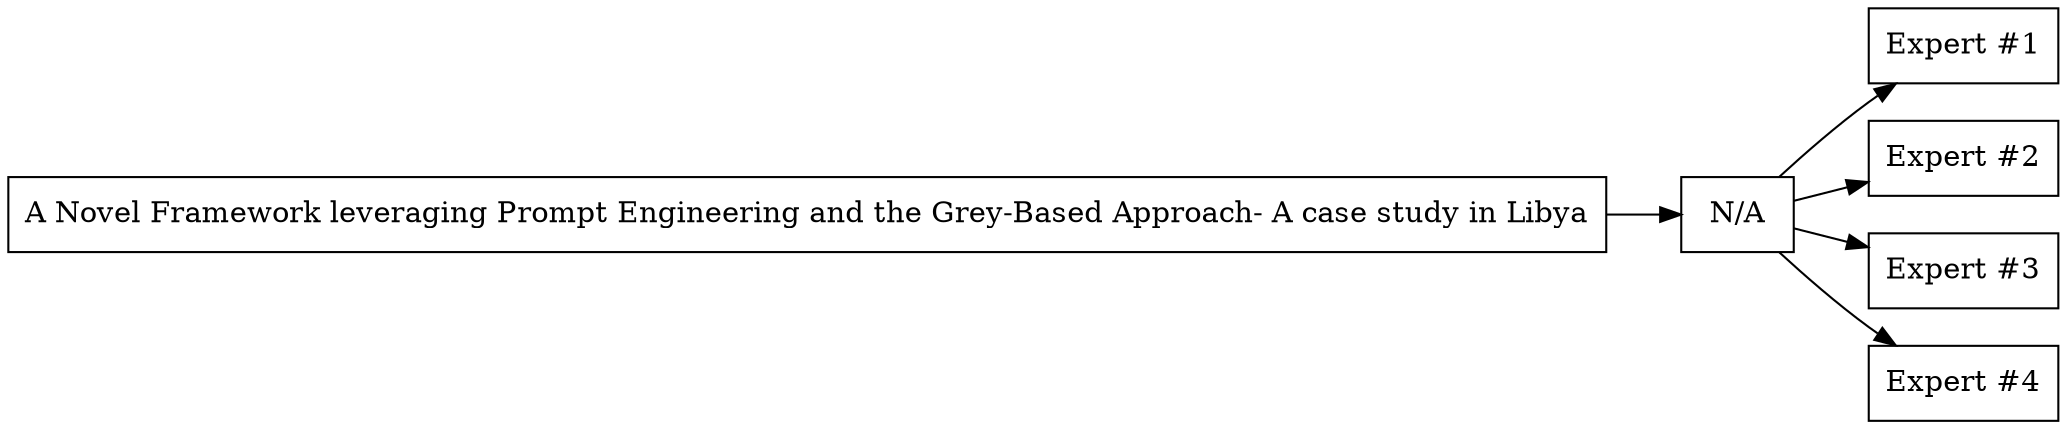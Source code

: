 digraph G {
rankdir=LR;
"A Novel Framework leveraging Prompt Engineering and the Grey-Based Approach- A case study in Libya" [shape=box];
"N/A" [shape=box];
"A Novel Framework leveraging Prompt Engineering and the Grey-Based Approach- A case study in Libya" -> "N/A";
"Expert #1" [shape=box];
"N/A" -> "Expert #1";
"Expert #2" [shape=box];
"N/A" -> "Expert #2";
"Expert #3" [shape=box];
"N/A" -> "Expert #3";
"Expert #4" [shape=box];
"N/A" -> "Expert #4";
}
